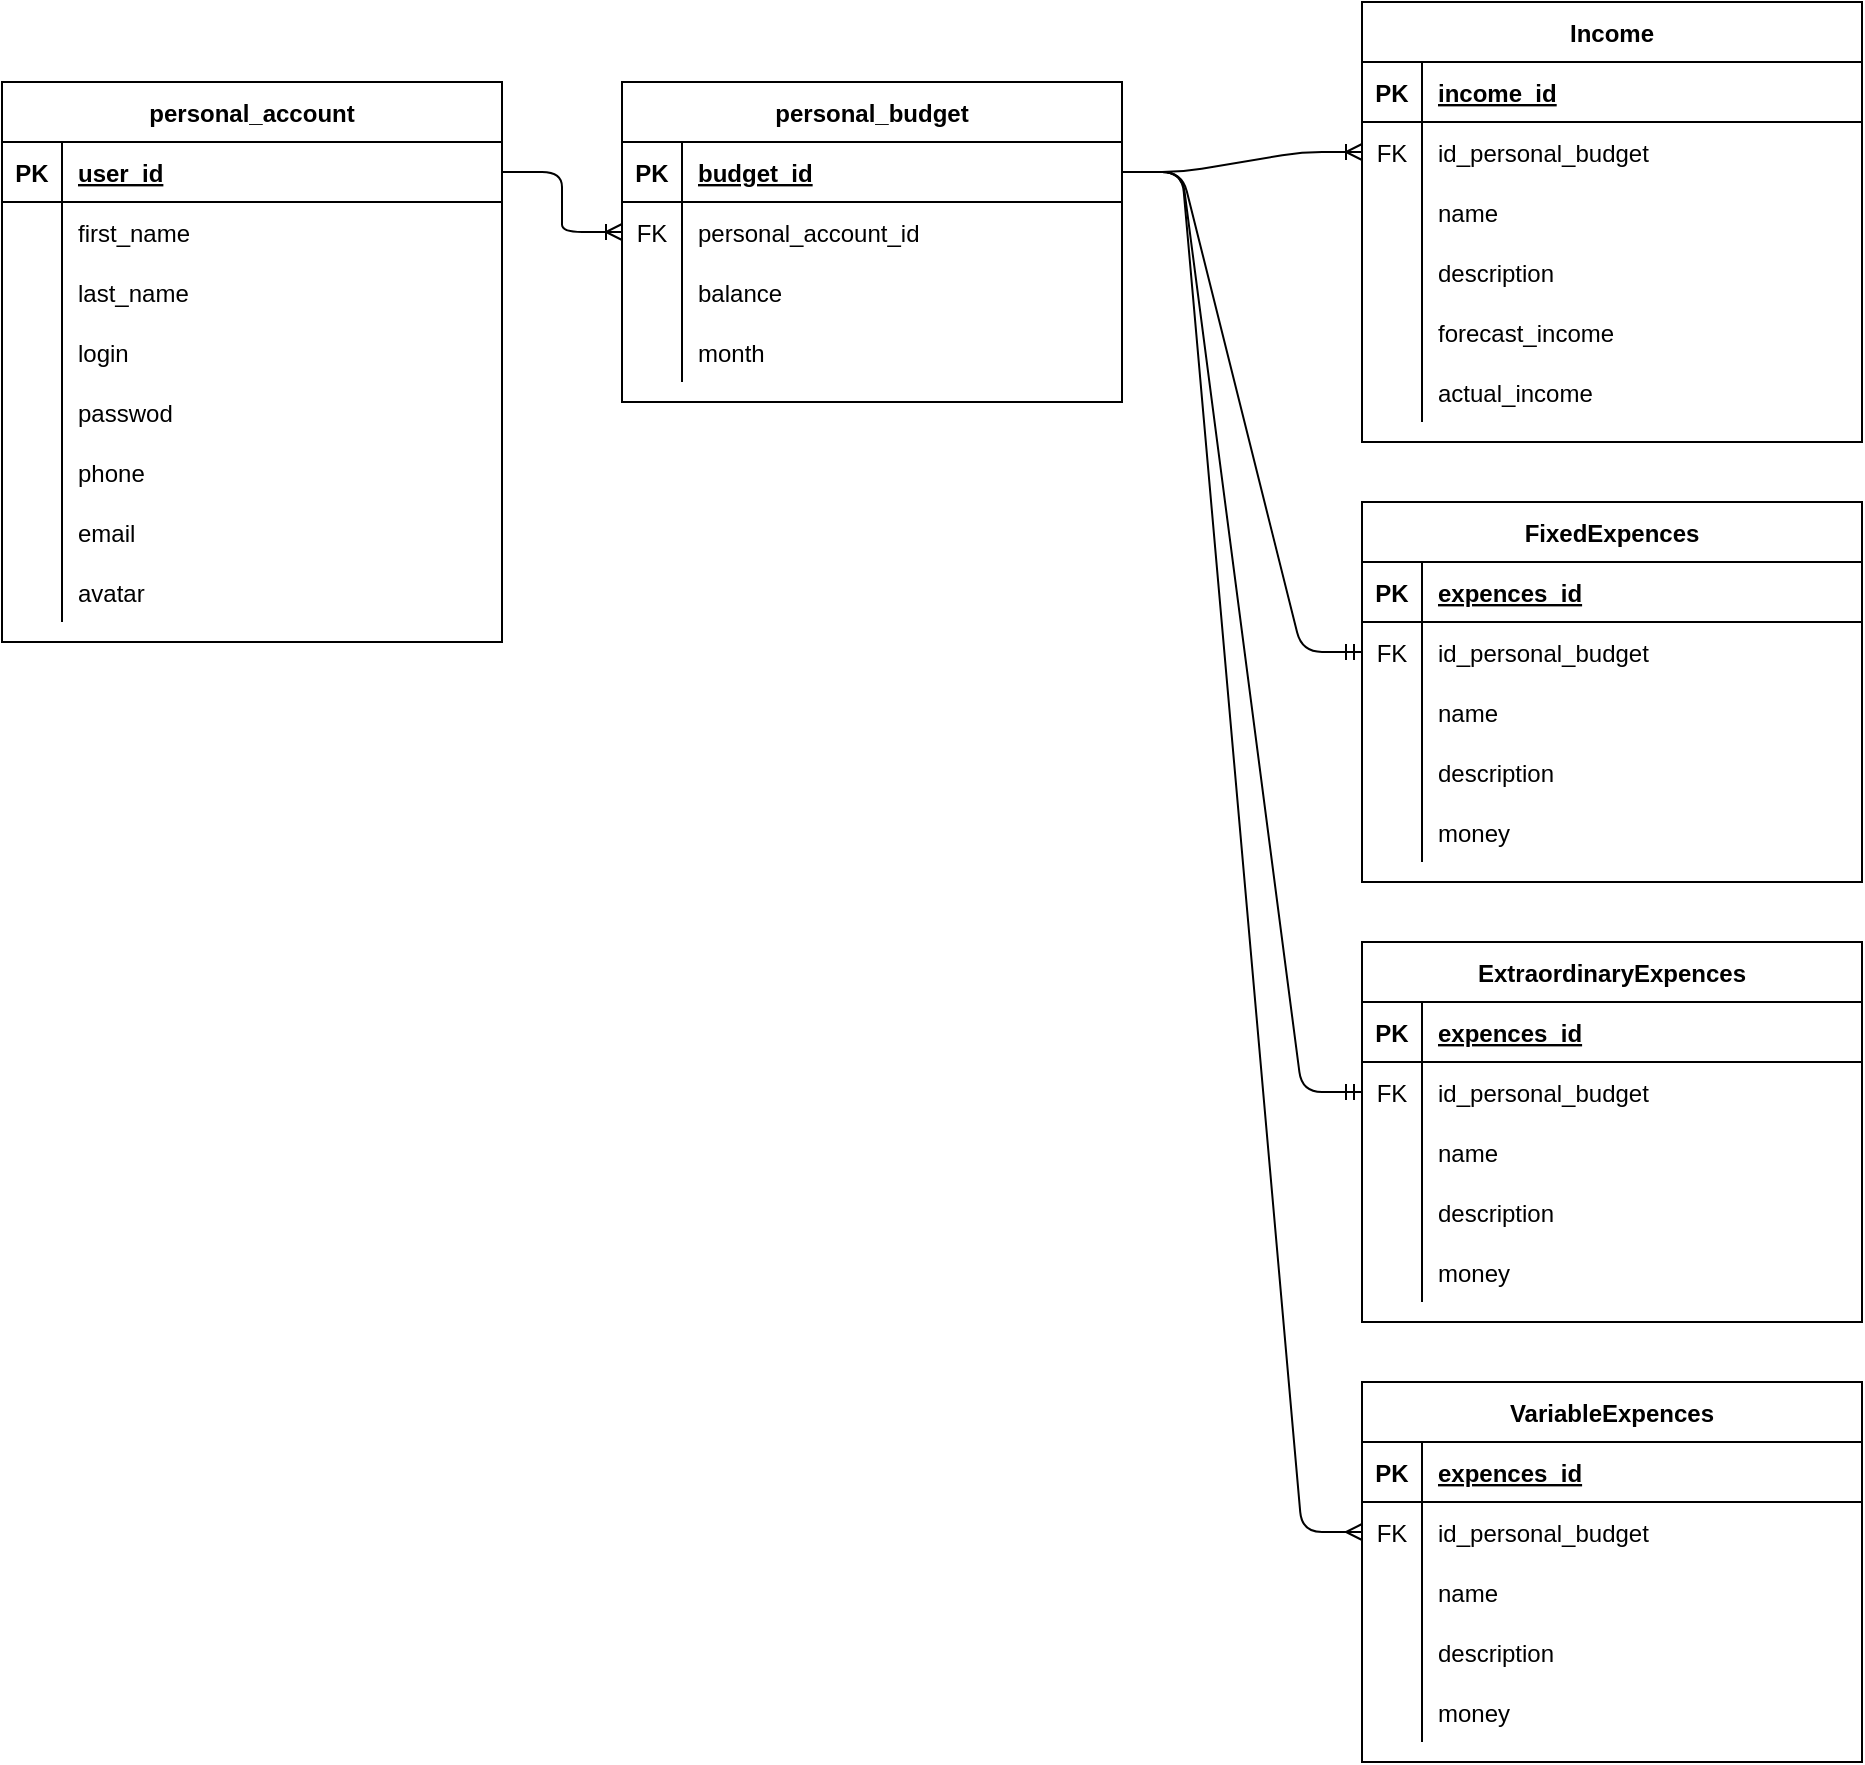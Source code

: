 <mxfile version="14.9.2" type="device"><diagram id="R2lEEEUBdFMjLlhIrx00" name="Page-1"><mxGraphModel dx="1718" dy="462" grid="1" gridSize="10" guides="1" tooltips="1" connect="1" arrows="1" fold="1" page="1" pageScale="1" pageWidth="850" pageHeight="1100" math="0" shadow="0" extFonts="Permanent Marker^https://fonts.googleapis.com/css?family=Permanent+Marker"><root><mxCell id="0"/><mxCell id="1" parent="0"/><mxCell id="C-vyLk0tnHw3VtMMgP7b-2" value="Income" style="shape=table;startSize=30;container=1;collapsible=1;childLayout=tableLayout;fixedRows=1;rowLines=0;fontStyle=1;align=center;resizeLast=1;" parent="1" vertex="1"><mxGeometry x="410" y="40" width="250" height="220" as="geometry"/></mxCell><mxCell id="C-vyLk0tnHw3VtMMgP7b-3" value="" style="shape=partialRectangle;collapsible=0;dropTarget=0;pointerEvents=0;fillColor=none;points=[[0,0.5],[1,0.5]];portConstraint=eastwest;top=0;left=0;right=0;bottom=1;" parent="C-vyLk0tnHw3VtMMgP7b-2" vertex="1"><mxGeometry y="30" width="250" height="30" as="geometry"/></mxCell><mxCell id="C-vyLk0tnHw3VtMMgP7b-4" value="PK" style="shape=partialRectangle;overflow=hidden;connectable=0;fillColor=none;top=0;left=0;bottom=0;right=0;fontStyle=1;" parent="C-vyLk0tnHw3VtMMgP7b-3" vertex="1"><mxGeometry width="30" height="30" as="geometry"/></mxCell><mxCell id="C-vyLk0tnHw3VtMMgP7b-5" value="income_id" style="shape=partialRectangle;overflow=hidden;connectable=0;fillColor=none;top=0;left=0;bottom=0;right=0;align=left;spacingLeft=6;fontStyle=5;" parent="C-vyLk0tnHw3VtMMgP7b-3" vertex="1"><mxGeometry x="30" width="220" height="30" as="geometry"/></mxCell><mxCell id="C-vyLk0tnHw3VtMMgP7b-6" value="" style="shape=partialRectangle;collapsible=0;dropTarget=0;pointerEvents=0;fillColor=none;points=[[0,0.5],[1,0.5]];portConstraint=eastwest;top=0;left=0;right=0;bottom=0;" parent="C-vyLk0tnHw3VtMMgP7b-2" vertex="1"><mxGeometry y="60" width="250" height="30" as="geometry"/></mxCell><mxCell id="C-vyLk0tnHw3VtMMgP7b-7" value="FK" style="shape=partialRectangle;overflow=hidden;connectable=0;fillColor=none;top=0;left=0;bottom=0;right=0;" parent="C-vyLk0tnHw3VtMMgP7b-6" vertex="1"><mxGeometry width="30" height="30" as="geometry"/></mxCell><mxCell id="C-vyLk0tnHw3VtMMgP7b-8" value="id_personal_budget" style="shape=partialRectangle;overflow=hidden;connectable=0;fillColor=none;top=0;left=0;bottom=0;right=0;align=left;spacingLeft=6;" parent="C-vyLk0tnHw3VtMMgP7b-6" vertex="1"><mxGeometry x="30" width="220" height="30" as="geometry"/></mxCell><mxCell id="C-vyLk0tnHw3VtMMgP7b-9" value="" style="shape=partialRectangle;collapsible=0;dropTarget=0;pointerEvents=0;fillColor=none;points=[[0,0.5],[1,0.5]];portConstraint=eastwest;top=0;left=0;right=0;bottom=0;" parent="C-vyLk0tnHw3VtMMgP7b-2" vertex="1"><mxGeometry y="90" width="250" height="30" as="geometry"/></mxCell><mxCell id="C-vyLk0tnHw3VtMMgP7b-10" value="" style="shape=partialRectangle;overflow=hidden;connectable=0;fillColor=none;top=0;left=0;bottom=0;right=0;" parent="C-vyLk0tnHw3VtMMgP7b-9" vertex="1"><mxGeometry width="30" height="30" as="geometry"/></mxCell><mxCell id="C-vyLk0tnHw3VtMMgP7b-11" value="name" style="shape=partialRectangle;overflow=hidden;connectable=0;fillColor=none;top=0;left=0;bottom=0;right=0;align=left;spacingLeft=6;" parent="C-vyLk0tnHw3VtMMgP7b-9" vertex="1"><mxGeometry x="30" width="220" height="30" as="geometry"/></mxCell><mxCell id="lxaCVe1TPR_c0N8EBB_3-37" value="" style="shape=partialRectangle;collapsible=0;dropTarget=0;pointerEvents=0;fillColor=none;top=0;left=0;bottom=0;right=0;points=[[0,0.5],[1,0.5]];portConstraint=eastwest;" vertex="1" parent="C-vyLk0tnHw3VtMMgP7b-2"><mxGeometry y="120" width="250" height="30" as="geometry"/></mxCell><mxCell id="lxaCVe1TPR_c0N8EBB_3-38" value="" style="shape=partialRectangle;connectable=0;fillColor=none;top=0;left=0;bottom=0;right=0;editable=1;overflow=hidden;" vertex="1" parent="lxaCVe1TPR_c0N8EBB_3-37"><mxGeometry width="30" height="30" as="geometry"/></mxCell><mxCell id="lxaCVe1TPR_c0N8EBB_3-39" value="description" style="shape=partialRectangle;connectable=0;fillColor=none;top=0;left=0;bottom=0;right=0;align=left;spacingLeft=6;overflow=hidden;" vertex="1" parent="lxaCVe1TPR_c0N8EBB_3-37"><mxGeometry x="30" width="220" height="30" as="geometry"/></mxCell><mxCell id="lxaCVe1TPR_c0N8EBB_3-40" value="" style="shape=partialRectangle;collapsible=0;dropTarget=0;pointerEvents=0;fillColor=none;top=0;left=0;bottom=0;right=0;points=[[0,0.5],[1,0.5]];portConstraint=eastwest;" vertex="1" parent="C-vyLk0tnHw3VtMMgP7b-2"><mxGeometry y="150" width="250" height="30" as="geometry"/></mxCell><mxCell id="lxaCVe1TPR_c0N8EBB_3-41" value="" style="shape=partialRectangle;connectable=0;fillColor=none;top=0;left=0;bottom=0;right=0;editable=1;overflow=hidden;" vertex="1" parent="lxaCVe1TPR_c0N8EBB_3-40"><mxGeometry width="30" height="30" as="geometry"/></mxCell><mxCell id="lxaCVe1TPR_c0N8EBB_3-42" value="forecast_income" style="shape=partialRectangle;connectable=0;fillColor=none;top=0;left=0;bottom=0;right=0;align=left;spacingLeft=6;overflow=hidden;" vertex="1" parent="lxaCVe1TPR_c0N8EBB_3-40"><mxGeometry x="30" width="220" height="30" as="geometry"/></mxCell><mxCell id="lxaCVe1TPR_c0N8EBB_3-43" value="" style="shape=partialRectangle;collapsible=0;dropTarget=0;pointerEvents=0;fillColor=none;top=0;left=0;bottom=0;right=0;points=[[0,0.5],[1,0.5]];portConstraint=eastwest;" vertex="1" parent="C-vyLk0tnHw3VtMMgP7b-2"><mxGeometry y="180" width="250" height="30" as="geometry"/></mxCell><mxCell id="lxaCVe1TPR_c0N8EBB_3-44" value="" style="shape=partialRectangle;connectable=0;fillColor=none;top=0;left=0;bottom=0;right=0;editable=1;overflow=hidden;" vertex="1" parent="lxaCVe1TPR_c0N8EBB_3-43"><mxGeometry width="30" height="30" as="geometry"/></mxCell><mxCell id="lxaCVe1TPR_c0N8EBB_3-45" value="actual_income" style="shape=partialRectangle;connectable=0;fillColor=none;top=0;left=0;bottom=0;right=0;align=left;spacingLeft=6;overflow=hidden;" vertex="1" parent="lxaCVe1TPR_c0N8EBB_3-43"><mxGeometry x="30" width="220" height="30" as="geometry"/></mxCell><mxCell id="C-vyLk0tnHw3VtMMgP7b-23" value="personal_budget" style="shape=table;startSize=30;container=1;collapsible=1;childLayout=tableLayout;fixedRows=1;rowLines=0;fontStyle=1;align=center;resizeLast=1;" parent="1" vertex="1"><mxGeometry x="40" y="80" width="250" height="160" as="geometry"/></mxCell><mxCell id="C-vyLk0tnHw3VtMMgP7b-24" value="" style="shape=partialRectangle;collapsible=0;dropTarget=0;pointerEvents=0;fillColor=none;points=[[0,0.5],[1,0.5]];portConstraint=eastwest;top=0;left=0;right=0;bottom=1;" parent="C-vyLk0tnHw3VtMMgP7b-23" vertex="1"><mxGeometry y="30" width="250" height="30" as="geometry"/></mxCell><mxCell id="C-vyLk0tnHw3VtMMgP7b-25" value="PK" style="shape=partialRectangle;overflow=hidden;connectable=0;fillColor=none;top=0;left=0;bottom=0;right=0;fontStyle=1;" parent="C-vyLk0tnHw3VtMMgP7b-24" vertex="1"><mxGeometry width="30" height="30" as="geometry"/></mxCell><mxCell id="C-vyLk0tnHw3VtMMgP7b-26" value="budget_id" style="shape=partialRectangle;overflow=hidden;connectable=0;fillColor=none;top=0;left=0;bottom=0;right=0;align=left;spacingLeft=6;fontStyle=5;" parent="C-vyLk0tnHw3VtMMgP7b-24" vertex="1"><mxGeometry x="30" width="220" height="30" as="geometry"/></mxCell><mxCell id="lxaCVe1TPR_c0N8EBB_3-32" value="" style="shape=partialRectangle;collapsible=0;dropTarget=0;pointerEvents=0;fillColor=none;top=0;left=0;bottom=0;right=0;points=[[0,0.5],[1,0.5]];portConstraint=eastwest;" vertex="1" parent="C-vyLk0tnHw3VtMMgP7b-23"><mxGeometry y="60" width="250" height="30" as="geometry"/></mxCell><mxCell id="lxaCVe1TPR_c0N8EBB_3-33" value="FK" style="shape=partialRectangle;connectable=0;fillColor=none;top=0;left=0;bottom=0;right=0;fontStyle=0;overflow=hidden;" vertex="1" parent="lxaCVe1TPR_c0N8EBB_3-32"><mxGeometry width="30" height="30" as="geometry"/></mxCell><mxCell id="lxaCVe1TPR_c0N8EBB_3-34" value="personal_account_id" style="shape=partialRectangle;connectable=0;fillColor=none;top=0;left=0;bottom=0;right=0;align=left;spacingLeft=6;fontStyle=0;overflow=hidden;" vertex="1" parent="lxaCVe1TPR_c0N8EBB_3-32"><mxGeometry x="30" width="220" height="30" as="geometry"/></mxCell><mxCell id="C-vyLk0tnHw3VtMMgP7b-27" value="" style="shape=partialRectangle;collapsible=0;dropTarget=0;pointerEvents=0;fillColor=none;points=[[0,0.5],[1,0.5]];portConstraint=eastwest;top=0;left=0;right=0;bottom=0;" parent="C-vyLk0tnHw3VtMMgP7b-23" vertex="1"><mxGeometry y="90" width="250" height="30" as="geometry"/></mxCell><mxCell id="C-vyLk0tnHw3VtMMgP7b-28" value="" style="shape=partialRectangle;overflow=hidden;connectable=0;fillColor=none;top=0;left=0;bottom=0;right=0;" parent="C-vyLk0tnHw3VtMMgP7b-27" vertex="1"><mxGeometry width="30" height="30" as="geometry"/></mxCell><mxCell id="C-vyLk0tnHw3VtMMgP7b-29" value="balance" style="shape=partialRectangle;overflow=hidden;connectable=0;fillColor=none;top=0;left=0;bottom=0;right=0;align=left;spacingLeft=6;" parent="C-vyLk0tnHw3VtMMgP7b-27" vertex="1"><mxGeometry x="30" width="220" height="30" as="geometry"/></mxCell><mxCell id="lxaCVe1TPR_c0N8EBB_3-1" value="" style="shape=partialRectangle;collapsible=0;dropTarget=0;pointerEvents=0;fillColor=none;top=0;left=0;bottom=0;right=0;points=[[0,0.5],[1,0.5]];portConstraint=eastwest;" vertex="1" parent="C-vyLk0tnHw3VtMMgP7b-23"><mxGeometry y="120" width="250" height="30" as="geometry"/></mxCell><mxCell id="lxaCVe1TPR_c0N8EBB_3-2" value="" style="shape=partialRectangle;connectable=0;fillColor=none;top=0;left=0;bottom=0;right=0;editable=1;overflow=hidden;" vertex="1" parent="lxaCVe1TPR_c0N8EBB_3-1"><mxGeometry width="30" height="30" as="geometry"/></mxCell><mxCell id="lxaCVe1TPR_c0N8EBB_3-3" value="month" style="shape=partialRectangle;connectable=0;fillColor=none;top=0;left=0;bottom=0;right=0;align=left;spacingLeft=6;overflow=hidden;" vertex="1" parent="lxaCVe1TPR_c0N8EBB_3-1"><mxGeometry x="30" width="220" height="30" as="geometry"/></mxCell><mxCell id="lxaCVe1TPR_c0N8EBB_3-4" value="personal_account" style="shape=table;startSize=30;container=1;collapsible=1;childLayout=tableLayout;fixedRows=1;rowLines=0;fontStyle=1;align=center;resizeLast=1;" vertex="1" parent="1"><mxGeometry x="-270" y="80" width="250" height="280" as="geometry"/></mxCell><mxCell id="lxaCVe1TPR_c0N8EBB_3-5" value="" style="shape=partialRectangle;collapsible=0;dropTarget=0;pointerEvents=0;fillColor=none;points=[[0,0.5],[1,0.5]];portConstraint=eastwest;top=0;left=0;right=0;bottom=1;" vertex="1" parent="lxaCVe1TPR_c0N8EBB_3-4"><mxGeometry y="30" width="250" height="30" as="geometry"/></mxCell><mxCell id="lxaCVe1TPR_c0N8EBB_3-6" value="PK" style="shape=partialRectangle;overflow=hidden;connectable=0;fillColor=none;top=0;left=0;bottom=0;right=0;fontStyle=1;" vertex="1" parent="lxaCVe1TPR_c0N8EBB_3-5"><mxGeometry width="30" height="30" as="geometry"/></mxCell><mxCell id="lxaCVe1TPR_c0N8EBB_3-7" value="user_id" style="shape=partialRectangle;overflow=hidden;connectable=0;fillColor=none;top=0;left=0;bottom=0;right=0;align=left;spacingLeft=6;fontStyle=5;" vertex="1" parent="lxaCVe1TPR_c0N8EBB_3-5"><mxGeometry x="30" width="220" height="30" as="geometry"/></mxCell><mxCell id="lxaCVe1TPR_c0N8EBB_3-8" value="" style="shape=partialRectangle;collapsible=0;dropTarget=0;pointerEvents=0;fillColor=none;points=[[0,0.5],[1,0.5]];portConstraint=eastwest;top=0;left=0;right=0;bottom=0;" vertex="1" parent="lxaCVe1TPR_c0N8EBB_3-4"><mxGeometry y="60" width="250" height="30" as="geometry"/></mxCell><mxCell id="lxaCVe1TPR_c0N8EBB_3-9" value="" style="shape=partialRectangle;overflow=hidden;connectable=0;fillColor=none;top=0;left=0;bottom=0;right=0;" vertex="1" parent="lxaCVe1TPR_c0N8EBB_3-8"><mxGeometry width="30" height="30" as="geometry"/></mxCell><mxCell id="lxaCVe1TPR_c0N8EBB_3-10" value="first_name" style="shape=partialRectangle;overflow=hidden;connectable=0;fillColor=none;top=0;left=0;bottom=0;right=0;align=left;spacingLeft=6;" vertex="1" parent="lxaCVe1TPR_c0N8EBB_3-8"><mxGeometry x="30" width="220" height="30" as="geometry"/></mxCell><mxCell id="lxaCVe1TPR_c0N8EBB_3-11" value="" style="shape=partialRectangle;collapsible=0;dropTarget=0;pointerEvents=0;fillColor=none;top=0;left=0;bottom=0;right=0;points=[[0,0.5],[1,0.5]];portConstraint=eastwest;" vertex="1" parent="lxaCVe1TPR_c0N8EBB_3-4"><mxGeometry y="90" width="250" height="30" as="geometry"/></mxCell><mxCell id="lxaCVe1TPR_c0N8EBB_3-12" value="" style="shape=partialRectangle;connectable=0;fillColor=none;top=0;left=0;bottom=0;right=0;editable=1;overflow=hidden;" vertex="1" parent="lxaCVe1TPR_c0N8EBB_3-11"><mxGeometry width="30" height="30" as="geometry"/></mxCell><mxCell id="lxaCVe1TPR_c0N8EBB_3-13" value="last_name" style="shape=partialRectangle;connectable=0;fillColor=none;top=0;left=0;bottom=0;right=0;align=left;spacingLeft=6;overflow=hidden;" vertex="1" parent="lxaCVe1TPR_c0N8EBB_3-11"><mxGeometry x="30" width="220" height="30" as="geometry"/></mxCell><mxCell id="lxaCVe1TPR_c0N8EBB_3-17" value="" style="shape=partialRectangle;collapsible=0;dropTarget=0;pointerEvents=0;fillColor=none;top=0;left=0;bottom=0;right=0;points=[[0,0.5],[1,0.5]];portConstraint=eastwest;" vertex="1" parent="lxaCVe1TPR_c0N8EBB_3-4"><mxGeometry y="120" width="250" height="30" as="geometry"/></mxCell><mxCell id="lxaCVe1TPR_c0N8EBB_3-18" value="" style="shape=partialRectangle;connectable=0;fillColor=none;top=0;left=0;bottom=0;right=0;editable=1;overflow=hidden;" vertex="1" parent="lxaCVe1TPR_c0N8EBB_3-17"><mxGeometry width="30" height="30" as="geometry"/></mxCell><mxCell id="lxaCVe1TPR_c0N8EBB_3-19" value="login" style="shape=partialRectangle;connectable=0;fillColor=none;top=0;left=0;bottom=0;right=0;align=left;spacingLeft=6;overflow=hidden;" vertex="1" parent="lxaCVe1TPR_c0N8EBB_3-17"><mxGeometry x="30" width="220" height="30" as="geometry"/></mxCell><mxCell id="lxaCVe1TPR_c0N8EBB_3-20" value="" style="shape=partialRectangle;collapsible=0;dropTarget=0;pointerEvents=0;fillColor=none;top=0;left=0;bottom=0;right=0;points=[[0,0.5],[1,0.5]];portConstraint=eastwest;" vertex="1" parent="lxaCVe1TPR_c0N8EBB_3-4"><mxGeometry y="150" width="250" height="30" as="geometry"/></mxCell><mxCell id="lxaCVe1TPR_c0N8EBB_3-21" value="" style="shape=partialRectangle;connectable=0;fillColor=none;top=0;left=0;bottom=0;right=0;editable=1;overflow=hidden;" vertex="1" parent="lxaCVe1TPR_c0N8EBB_3-20"><mxGeometry width="30" height="30" as="geometry"/></mxCell><mxCell id="lxaCVe1TPR_c0N8EBB_3-22" value="passwod" style="shape=partialRectangle;connectable=0;fillColor=none;top=0;left=0;bottom=0;right=0;align=left;spacingLeft=6;overflow=hidden;" vertex="1" parent="lxaCVe1TPR_c0N8EBB_3-20"><mxGeometry x="30" width="220" height="30" as="geometry"/></mxCell><mxCell id="lxaCVe1TPR_c0N8EBB_3-26" value="" style="shape=partialRectangle;collapsible=0;dropTarget=0;pointerEvents=0;fillColor=none;top=0;left=0;bottom=0;right=0;points=[[0,0.5],[1,0.5]];portConstraint=eastwest;" vertex="1" parent="lxaCVe1TPR_c0N8EBB_3-4"><mxGeometry y="180" width="250" height="30" as="geometry"/></mxCell><mxCell id="lxaCVe1TPR_c0N8EBB_3-27" value="" style="shape=partialRectangle;connectable=0;fillColor=none;top=0;left=0;bottom=0;right=0;editable=1;overflow=hidden;" vertex="1" parent="lxaCVe1TPR_c0N8EBB_3-26"><mxGeometry width="30" height="30" as="geometry"/></mxCell><mxCell id="lxaCVe1TPR_c0N8EBB_3-28" value="phone" style="shape=partialRectangle;connectable=0;fillColor=none;top=0;left=0;bottom=0;right=0;align=left;spacingLeft=6;overflow=hidden;" vertex="1" parent="lxaCVe1TPR_c0N8EBB_3-26"><mxGeometry x="30" width="220" height="30" as="geometry"/></mxCell><mxCell id="lxaCVe1TPR_c0N8EBB_3-29" value="" style="shape=partialRectangle;collapsible=0;dropTarget=0;pointerEvents=0;fillColor=none;top=0;left=0;bottom=0;right=0;points=[[0,0.5],[1,0.5]];portConstraint=eastwest;" vertex="1" parent="lxaCVe1TPR_c0N8EBB_3-4"><mxGeometry y="210" width="250" height="30" as="geometry"/></mxCell><mxCell id="lxaCVe1TPR_c0N8EBB_3-30" value="" style="shape=partialRectangle;connectable=0;fillColor=none;top=0;left=0;bottom=0;right=0;editable=1;overflow=hidden;" vertex="1" parent="lxaCVe1TPR_c0N8EBB_3-29"><mxGeometry width="30" height="30" as="geometry"/></mxCell><mxCell id="lxaCVe1TPR_c0N8EBB_3-31" value="email" style="shape=partialRectangle;connectable=0;fillColor=none;top=0;left=0;bottom=0;right=0;align=left;spacingLeft=6;overflow=hidden;" vertex="1" parent="lxaCVe1TPR_c0N8EBB_3-29"><mxGeometry x="30" width="220" height="30" as="geometry"/></mxCell><mxCell id="lxaCVe1TPR_c0N8EBB_3-23" value="" style="shape=partialRectangle;collapsible=0;dropTarget=0;pointerEvents=0;fillColor=none;top=0;left=0;bottom=0;right=0;points=[[0,0.5],[1,0.5]];portConstraint=eastwest;" vertex="1" parent="lxaCVe1TPR_c0N8EBB_3-4"><mxGeometry y="240" width="250" height="30" as="geometry"/></mxCell><mxCell id="lxaCVe1TPR_c0N8EBB_3-24" value="" style="shape=partialRectangle;connectable=0;fillColor=none;top=0;left=0;bottom=0;right=0;editable=1;overflow=hidden;" vertex="1" parent="lxaCVe1TPR_c0N8EBB_3-23"><mxGeometry width="30" height="30" as="geometry"/></mxCell><mxCell id="lxaCVe1TPR_c0N8EBB_3-25" value="avatar" style="shape=partialRectangle;connectable=0;fillColor=none;top=0;left=0;bottom=0;right=0;align=left;spacingLeft=6;overflow=hidden;" vertex="1" parent="lxaCVe1TPR_c0N8EBB_3-23"><mxGeometry x="30" width="220" height="30" as="geometry"/></mxCell><mxCell id="lxaCVe1TPR_c0N8EBB_3-35" value="" style="edgeStyle=entityRelationEdgeStyle;fontSize=12;html=1;endArrow=ERoneToMany;exitX=1;exitY=0.5;exitDx=0;exitDy=0;entryX=0;entryY=0.5;entryDx=0;entryDy=0;" edge="1" parent="1" source="lxaCVe1TPR_c0N8EBB_3-5" target="lxaCVe1TPR_c0N8EBB_3-32"><mxGeometry width="100" height="100" relative="1" as="geometry"><mxPoint x="140" y="410" as="sourcePoint"/><mxPoint x="240" y="310" as="targetPoint"/></mxGeometry></mxCell><mxCell id="lxaCVe1TPR_c0N8EBB_3-56" value="FixedExpences" style="shape=table;startSize=30;container=1;collapsible=1;childLayout=tableLayout;fixedRows=1;rowLines=0;fontStyle=1;align=center;resizeLast=1;" vertex="1" parent="1"><mxGeometry x="410" y="290" width="250" height="190" as="geometry"/></mxCell><mxCell id="lxaCVe1TPR_c0N8EBB_3-57" value="" style="shape=partialRectangle;collapsible=0;dropTarget=0;pointerEvents=0;fillColor=none;points=[[0,0.5],[1,0.5]];portConstraint=eastwest;top=0;left=0;right=0;bottom=1;" vertex="1" parent="lxaCVe1TPR_c0N8EBB_3-56"><mxGeometry y="30" width="250" height="30" as="geometry"/></mxCell><mxCell id="lxaCVe1TPR_c0N8EBB_3-58" value="PK" style="shape=partialRectangle;overflow=hidden;connectable=0;fillColor=none;top=0;left=0;bottom=0;right=0;fontStyle=1;" vertex="1" parent="lxaCVe1TPR_c0N8EBB_3-57"><mxGeometry width="30" height="30" as="geometry"/></mxCell><mxCell id="lxaCVe1TPR_c0N8EBB_3-59" value="expences_id" style="shape=partialRectangle;overflow=hidden;connectable=0;fillColor=none;top=0;left=0;bottom=0;right=0;align=left;spacingLeft=6;fontStyle=5;" vertex="1" parent="lxaCVe1TPR_c0N8EBB_3-57"><mxGeometry x="30" width="220" height="30" as="geometry"/></mxCell><mxCell id="lxaCVe1TPR_c0N8EBB_3-60" value="" style="shape=partialRectangle;collapsible=0;dropTarget=0;pointerEvents=0;fillColor=none;points=[[0,0.5],[1,0.5]];portConstraint=eastwest;top=0;left=0;right=0;bottom=0;" vertex="1" parent="lxaCVe1TPR_c0N8EBB_3-56"><mxGeometry y="60" width="250" height="30" as="geometry"/></mxCell><mxCell id="lxaCVe1TPR_c0N8EBB_3-61" value="FK" style="shape=partialRectangle;overflow=hidden;connectable=0;fillColor=none;top=0;left=0;bottom=0;right=0;" vertex="1" parent="lxaCVe1TPR_c0N8EBB_3-60"><mxGeometry width="30" height="30" as="geometry"/></mxCell><mxCell id="lxaCVe1TPR_c0N8EBB_3-62" value="id_personal_budget" style="shape=partialRectangle;overflow=hidden;connectable=0;fillColor=none;top=0;left=0;bottom=0;right=0;align=left;spacingLeft=6;" vertex="1" parent="lxaCVe1TPR_c0N8EBB_3-60"><mxGeometry x="30" width="220" height="30" as="geometry"/></mxCell><mxCell id="lxaCVe1TPR_c0N8EBB_3-63" value="" style="shape=partialRectangle;collapsible=0;dropTarget=0;pointerEvents=0;fillColor=none;points=[[0,0.5],[1,0.5]];portConstraint=eastwest;top=0;left=0;right=0;bottom=0;" vertex="1" parent="lxaCVe1TPR_c0N8EBB_3-56"><mxGeometry y="90" width="250" height="30" as="geometry"/></mxCell><mxCell id="lxaCVe1TPR_c0N8EBB_3-64" value="" style="shape=partialRectangle;overflow=hidden;connectable=0;fillColor=none;top=0;left=0;bottom=0;right=0;" vertex="1" parent="lxaCVe1TPR_c0N8EBB_3-63"><mxGeometry width="30" height="30" as="geometry"/></mxCell><mxCell id="lxaCVe1TPR_c0N8EBB_3-65" value="name" style="shape=partialRectangle;overflow=hidden;connectable=0;fillColor=none;top=0;left=0;bottom=0;right=0;align=left;spacingLeft=6;" vertex="1" parent="lxaCVe1TPR_c0N8EBB_3-63"><mxGeometry x="30" width="220" height="30" as="geometry"/></mxCell><mxCell id="lxaCVe1TPR_c0N8EBB_3-66" value="" style="shape=partialRectangle;collapsible=0;dropTarget=0;pointerEvents=0;fillColor=none;top=0;left=0;bottom=0;right=0;points=[[0,0.5],[1,0.5]];portConstraint=eastwest;" vertex="1" parent="lxaCVe1TPR_c0N8EBB_3-56"><mxGeometry y="120" width="250" height="30" as="geometry"/></mxCell><mxCell id="lxaCVe1TPR_c0N8EBB_3-67" value="" style="shape=partialRectangle;connectable=0;fillColor=none;top=0;left=0;bottom=0;right=0;editable=1;overflow=hidden;" vertex="1" parent="lxaCVe1TPR_c0N8EBB_3-66"><mxGeometry width="30" height="30" as="geometry"/></mxCell><mxCell id="lxaCVe1TPR_c0N8EBB_3-68" value="description" style="shape=partialRectangle;connectable=0;fillColor=none;top=0;left=0;bottom=0;right=0;align=left;spacingLeft=6;overflow=hidden;" vertex="1" parent="lxaCVe1TPR_c0N8EBB_3-66"><mxGeometry x="30" width="220" height="30" as="geometry"/></mxCell><mxCell id="lxaCVe1TPR_c0N8EBB_3-69" value="" style="shape=partialRectangle;collapsible=0;dropTarget=0;pointerEvents=0;fillColor=none;top=0;left=0;bottom=0;right=0;points=[[0,0.5],[1,0.5]];portConstraint=eastwest;" vertex="1" parent="lxaCVe1TPR_c0N8EBB_3-56"><mxGeometry y="150" width="250" height="30" as="geometry"/></mxCell><mxCell id="lxaCVe1TPR_c0N8EBB_3-70" value="" style="shape=partialRectangle;connectable=0;fillColor=none;top=0;left=0;bottom=0;right=0;editable=1;overflow=hidden;" vertex="1" parent="lxaCVe1TPR_c0N8EBB_3-69"><mxGeometry width="30" height="30" as="geometry"/></mxCell><mxCell id="lxaCVe1TPR_c0N8EBB_3-71" value="money" style="shape=partialRectangle;connectable=0;fillColor=none;top=0;left=0;bottom=0;right=0;align=left;spacingLeft=6;overflow=hidden;" vertex="1" parent="lxaCVe1TPR_c0N8EBB_3-69"><mxGeometry x="30" width="220" height="30" as="geometry"/></mxCell><mxCell id="lxaCVe1TPR_c0N8EBB_3-75" value="VariableExpences" style="shape=table;startSize=30;container=1;collapsible=1;childLayout=tableLayout;fixedRows=1;rowLines=0;fontStyle=1;align=center;resizeLast=1;" vertex="1" parent="1"><mxGeometry x="410" y="730" width="250" height="190" as="geometry"/></mxCell><mxCell id="lxaCVe1TPR_c0N8EBB_3-76" value="" style="shape=partialRectangle;collapsible=0;dropTarget=0;pointerEvents=0;fillColor=none;points=[[0,0.5],[1,0.5]];portConstraint=eastwest;top=0;left=0;right=0;bottom=1;" vertex="1" parent="lxaCVe1TPR_c0N8EBB_3-75"><mxGeometry y="30" width="250" height="30" as="geometry"/></mxCell><mxCell id="lxaCVe1TPR_c0N8EBB_3-77" value="PK" style="shape=partialRectangle;overflow=hidden;connectable=0;fillColor=none;top=0;left=0;bottom=0;right=0;fontStyle=1;" vertex="1" parent="lxaCVe1TPR_c0N8EBB_3-76"><mxGeometry width="30" height="30" as="geometry"/></mxCell><mxCell id="lxaCVe1TPR_c0N8EBB_3-78" value="expences_id" style="shape=partialRectangle;overflow=hidden;connectable=0;fillColor=none;top=0;left=0;bottom=0;right=0;align=left;spacingLeft=6;fontStyle=5;" vertex="1" parent="lxaCVe1TPR_c0N8EBB_3-76"><mxGeometry x="30" width="220" height="30" as="geometry"/></mxCell><mxCell id="lxaCVe1TPR_c0N8EBB_3-79" value="" style="shape=partialRectangle;collapsible=0;dropTarget=0;pointerEvents=0;fillColor=none;points=[[0,0.5],[1,0.5]];portConstraint=eastwest;top=0;left=0;right=0;bottom=0;" vertex="1" parent="lxaCVe1TPR_c0N8EBB_3-75"><mxGeometry y="60" width="250" height="30" as="geometry"/></mxCell><mxCell id="lxaCVe1TPR_c0N8EBB_3-80" value="FK" style="shape=partialRectangle;overflow=hidden;connectable=0;fillColor=none;top=0;left=0;bottom=0;right=0;" vertex="1" parent="lxaCVe1TPR_c0N8EBB_3-79"><mxGeometry width="30" height="30" as="geometry"/></mxCell><mxCell id="lxaCVe1TPR_c0N8EBB_3-81" value="id_personal_budget" style="shape=partialRectangle;overflow=hidden;connectable=0;fillColor=none;top=0;left=0;bottom=0;right=0;align=left;spacingLeft=6;" vertex="1" parent="lxaCVe1TPR_c0N8EBB_3-79"><mxGeometry x="30" width="220" height="30" as="geometry"/></mxCell><mxCell id="lxaCVe1TPR_c0N8EBB_3-82" value="" style="shape=partialRectangle;collapsible=0;dropTarget=0;pointerEvents=0;fillColor=none;points=[[0,0.5],[1,0.5]];portConstraint=eastwest;top=0;left=0;right=0;bottom=0;" vertex="1" parent="lxaCVe1TPR_c0N8EBB_3-75"><mxGeometry y="90" width="250" height="30" as="geometry"/></mxCell><mxCell id="lxaCVe1TPR_c0N8EBB_3-83" value="" style="shape=partialRectangle;overflow=hidden;connectable=0;fillColor=none;top=0;left=0;bottom=0;right=0;" vertex="1" parent="lxaCVe1TPR_c0N8EBB_3-82"><mxGeometry width="30" height="30" as="geometry"/></mxCell><mxCell id="lxaCVe1TPR_c0N8EBB_3-84" value="name" style="shape=partialRectangle;overflow=hidden;connectable=0;fillColor=none;top=0;left=0;bottom=0;right=0;align=left;spacingLeft=6;" vertex="1" parent="lxaCVe1TPR_c0N8EBB_3-82"><mxGeometry x="30" width="220" height="30" as="geometry"/></mxCell><mxCell id="lxaCVe1TPR_c0N8EBB_3-85" value="" style="shape=partialRectangle;collapsible=0;dropTarget=0;pointerEvents=0;fillColor=none;top=0;left=0;bottom=0;right=0;points=[[0,0.5],[1,0.5]];portConstraint=eastwest;" vertex="1" parent="lxaCVe1TPR_c0N8EBB_3-75"><mxGeometry y="120" width="250" height="30" as="geometry"/></mxCell><mxCell id="lxaCVe1TPR_c0N8EBB_3-86" value="" style="shape=partialRectangle;connectable=0;fillColor=none;top=0;left=0;bottom=0;right=0;editable=1;overflow=hidden;" vertex="1" parent="lxaCVe1TPR_c0N8EBB_3-85"><mxGeometry width="30" height="30" as="geometry"/></mxCell><mxCell id="lxaCVe1TPR_c0N8EBB_3-87" value="description" style="shape=partialRectangle;connectable=0;fillColor=none;top=0;left=0;bottom=0;right=0;align=left;spacingLeft=6;overflow=hidden;" vertex="1" parent="lxaCVe1TPR_c0N8EBB_3-85"><mxGeometry x="30" width="220" height="30" as="geometry"/></mxCell><mxCell id="lxaCVe1TPR_c0N8EBB_3-88" value="" style="shape=partialRectangle;collapsible=0;dropTarget=0;pointerEvents=0;fillColor=none;top=0;left=0;bottom=0;right=0;points=[[0,0.5],[1,0.5]];portConstraint=eastwest;" vertex="1" parent="lxaCVe1TPR_c0N8EBB_3-75"><mxGeometry y="150" width="250" height="30" as="geometry"/></mxCell><mxCell id="lxaCVe1TPR_c0N8EBB_3-89" value="" style="shape=partialRectangle;connectable=0;fillColor=none;top=0;left=0;bottom=0;right=0;editable=1;overflow=hidden;" vertex="1" parent="lxaCVe1TPR_c0N8EBB_3-88"><mxGeometry width="30" height="30" as="geometry"/></mxCell><mxCell id="lxaCVe1TPR_c0N8EBB_3-90" value="money" style="shape=partialRectangle;connectable=0;fillColor=none;top=0;left=0;bottom=0;right=0;align=left;spacingLeft=6;overflow=hidden;" vertex="1" parent="lxaCVe1TPR_c0N8EBB_3-88"><mxGeometry x="30" width="220" height="30" as="geometry"/></mxCell><mxCell id="lxaCVe1TPR_c0N8EBB_3-91" value="ExtraordinaryExpences" style="shape=table;startSize=30;container=1;collapsible=1;childLayout=tableLayout;fixedRows=1;rowLines=0;fontStyle=1;align=center;resizeLast=1;" vertex="1" parent="1"><mxGeometry x="410" y="510" width="250" height="190" as="geometry"/></mxCell><mxCell id="lxaCVe1TPR_c0N8EBB_3-92" value="" style="shape=partialRectangle;collapsible=0;dropTarget=0;pointerEvents=0;fillColor=none;points=[[0,0.5],[1,0.5]];portConstraint=eastwest;top=0;left=0;right=0;bottom=1;" vertex="1" parent="lxaCVe1TPR_c0N8EBB_3-91"><mxGeometry y="30" width="250" height="30" as="geometry"/></mxCell><mxCell id="lxaCVe1TPR_c0N8EBB_3-93" value="PK" style="shape=partialRectangle;overflow=hidden;connectable=0;fillColor=none;top=0;left=0;bottom=0;right=0;fontStyle=1;" vertex="1" parent="lxaCVe1TPR_c0N8EBB_3-92"><mxGeometry width="30" height="30" as="geometry"/></mxCell><mxCell id="lxaCVe1TPR_c0N8EBB_3-94" value="expences_id" style="shape=partialRectangle;overflow=hidden;connectable=0;fillColor=none;top=0;left=0;bottom=0;right=0;align=left;spacingLeft=6;fontStyle=5;" vertex="1" parent="lxaCVe1TPR_c0N8EBB_3-92"><mxGeometry x="30" width="220" height="30" as="geometry"/></mxCell><mxCell id="lxaCVe1TPR_c0N8EBB_3-95" value="" style="shape=partialRectangle;collapsible=0;dropTarget=0;pointerEvents=0;fillColor=none;points=[[0,0.5],[1,0.5]];portConstraint=eastwest;top=0;left=0;right=0;bottom=0;" vertex="1" parent="lxaCVe1TPR_c0N8EBB_3-91"><mxGeometry y="60" width="250" height="30" as="geometry"/></mxCell><mxCell id="lxaCVe1TPR_c0N8EBB_3-96" value="FK" style="shape=partialRectangle;overflow=hidden;connectable=0;fillColor=none;top=0;left=0;bottom=0;right=0;" vertex="1" parent="lxaCVe1TPR_c0N8EBB_3-95"><mxGeometry width="30" height="30" as="geometry"/></mxCell><mxCell id="lxaCVe1TPR_c0N8EBB_3-97" value="id_personal_budget" style="shape=partialRectangle;overflow=hidden;connectable=0;fillColor=none;top=0;left=0;bottom=0;right=0;align=left;spacingLeft=6;" vertex="1" parent="lxaCVe1TPR_c0N8EBB_3-95"><mxGeometry x="30" width="220" height="30" as="geometry"/></mxCell><mxCell id="lxaCVe1TPR_c0N8EBB_3-98" value="" style="shape=partialRectangle;collapsible=0;dropTarget=0;pointerEvents=0;fillColor=none;points=[[0,0.5],[1,0.5]];portConstraint=eastwest;top=0;left=0;right=0;bottom=0;" vertex="1" parent="lxaCVe1TPR_c0N8EBB_3-91"><mxGeometry y="90" width="250" height="30" as="geometry"/></mxCell><mxCell id="lxaCVe1TPR_c0N8EBB_3-99" value="" style="shape=partialRectangle;overflow=hidden;connectable=0;fillColor=none;top=0;left=0;bottom=0;right=0;" vertex="1" parent="lxaCVe1TPR_c0N8EBB_3-98"><mxGeometry width="30" height="30" as="geometry"/></mxCell><mxCell id="lxaCVe1TPR_c0N8EBB_3-100" value="name" style="shape=partialRectangle;overflow=hidden;connectable=0;fillColor=none;top=0;left=0;bottom=0;right=0;align=left;spacingLeft=6;" vertex="1" parent="lxaCVe1TPR_c0N8EBB_3-98"><mxGeometry x="30" width="220" height="30" as="geometry"/></mxCell><mxCell id="lxaCVe1TPR_c0N8EBB_3-101" value="" style="shape=partialRectangle;collapsible=0;dropTarget=0;pointerEvents=0;fillColor=none;top=0;left=0;bottom=0;right=0;points=[[0,0.5],[1,0.5]];portConstraint=eastwest;" vertex="1" parent="lxaCVe1TPR_c0N8EBB_3-91"><mxGeometry y="120" width="250" height="30" as="geometry"/></mxCell><mxCell id="lxaCVe1TPR_c0N8EBB_3-102" value="" style="shape=partialRectangle;connectable=0;fillColor=none;top=0;left=0;bottom=0;right=0;editable=1;overflow=hidden;" vertex="1" parent="lxaCVe1TPR_c0N8EBB_3-101"><mxGeometry width="30" height="30" as="geometry"/></mxCell><mxCell id="lxaCVe1TPR_c0N8EBB_3-103" value="description" style="shape=partialRectangle;connectable=0;fillColor=none;top=0;left=0;bottom=0;right=0;align=left;spacingLeft=6;overflow=hidden;" vertex="1" parent="lxaCVe1TPR_c0N8EBB_3-101"><mxGeometry x="30" width="220" height="30" as="geometry"/></mxCell><mxCell id="lxaCVe1TPR_c0N8EBB_3-104" value="" style="shape=partialRectangle;collapsible=0;dropTarget=0;pointerEvents=0;fillColor=none;top=0;left=0;bottom=0;right=0;points=[[0,0.5],[1,0.5]];portConstraint=eastwest;" vertex="1" parent="lxaCVe1TPR_c0N8EBB_3-91"><mxGeometry y="150" width="250" height="30" as="geometry"/></mxCell><mxCell id="lxaCVe1TPR_c0N8EBB_3-105" value="" style="shape=partialRectangle;connectable=0;fillColor=none;top=0;left=0;bottom=0;right=0;editable=1;overflow=hidden;" vertex="1" parent="lxaCVe1TPR_c0N8EBB_3-104"><mxGeometry width="30" height="30" as="geometry"/></mxCell><mxCell id="lxaCVe1TPR_c0N8EBB_3-106" value="money" style="shape=partialRectangle;connectable=0;fillColor=none;top=0;left=0;bottom=0;right=0;align=left;spacingLeft=6;overflow=hidden;" vertex="1" parent="lxaCVe1TPR_c0N8EBB_3-104"><mxGeometry x="30" width="220" height="30" as="geometry"/></mxCell><mxCell id="lxaCVe1TPR_c0N8EBB_3-107" value="" style="edgeStyle=entityRelationEdgeStyle;fontSize=12;html=1;endArrow=ERoneToMany;exitX=1;exitY=0.5;exitDx=0;exitDy=0;entryX=0;entryY=0.5;entryDx=0;entryDy=0;" edge="1" parent="1" source="C-vyLk0tnHw3VtMMgP7b-24" target="C-vyLk0tnHw3VtMMgP7b-6"><mxGeometry width="100" height="100" relative="1" as="geometry"><mxPoint x="270" y="410" as="sourcePoint"/><mxPoint x="370" y="310" as="targetPoint"/></mxGeometry></mxCell><mxCell id="lxaCVe1TPR_c0N8EBB_3-108" value="" style="edgeStyle=entityRelationEdgeStyle;fontSize=12;html=1;endArrow=ERmandOne;exitX=1;exitY=0.5;exitDx=0;exitDy=0;entryX=0;entryY=0.5;entryDx=0;entryDy=0;" edge="1" parent="1" source="C-vyLk0tnHw3VtMMgP7b-24" target="lxaCVe1TPR_c0N8EBB_3-60"><mxGeometry width="100" height="100" relative="1" as="geometry"><mxPoint x="290" y="370" as="sourcePoint"/><mxPoint x="390" y="270" as="targetPoint"/></mxGeometry></mxCell><mxCell id="lxaCVe1TPR_c0N8EBB_3-109" value="" style="edgeStyle=entityRelationEdgeStyle;fontSize=12;html=1;endArrow=ERmandOne;exitX=1;exitY=0.5;exitDx=0;exitDy=0;entryX=0;entryY=0.5;entryDx=0;entryDy=0;" edge="1" parent="1" source="C-vyLk0tnHw3VtMMgP7b-24" target="lxaCVe1TPR_c0N8EBB_3-95"><mxGeometry width="100" height="100" relative="1" as="geometry"><mxPoint x="290" y="440" as="sourcePoint"/><mxPoint x="390" y="340" as="targetPoint"/></mxGeometry></mxCell><mxCell id="lxaCVe1TPR_c0N8EBB_3-110" value="" style="edgeStyle=entityRelationEdgeStyle;fontSize=12;html=1;endArrow=ERmany;exitX=1;exitY=0.5;exitDx=0;exitDy=0;entryX=0;entryY=0.5;entryDx=0;entryDy=0;" edge="1" parent="1" source="C-vyLk0tnHw3VtMMgP7b-24" target="lxaCVe1TPR_c0N8EBB_3-79"><mxGeometry width="100" height="100" relative="1" as="geometry"><mxPoint x="210" y="440" as="sourcePoint"/><mxPoint x="310" y="340" as="targetPoint"/></mxGeometry></mxCell></root></mxGraphModel></diagram></mxfile>